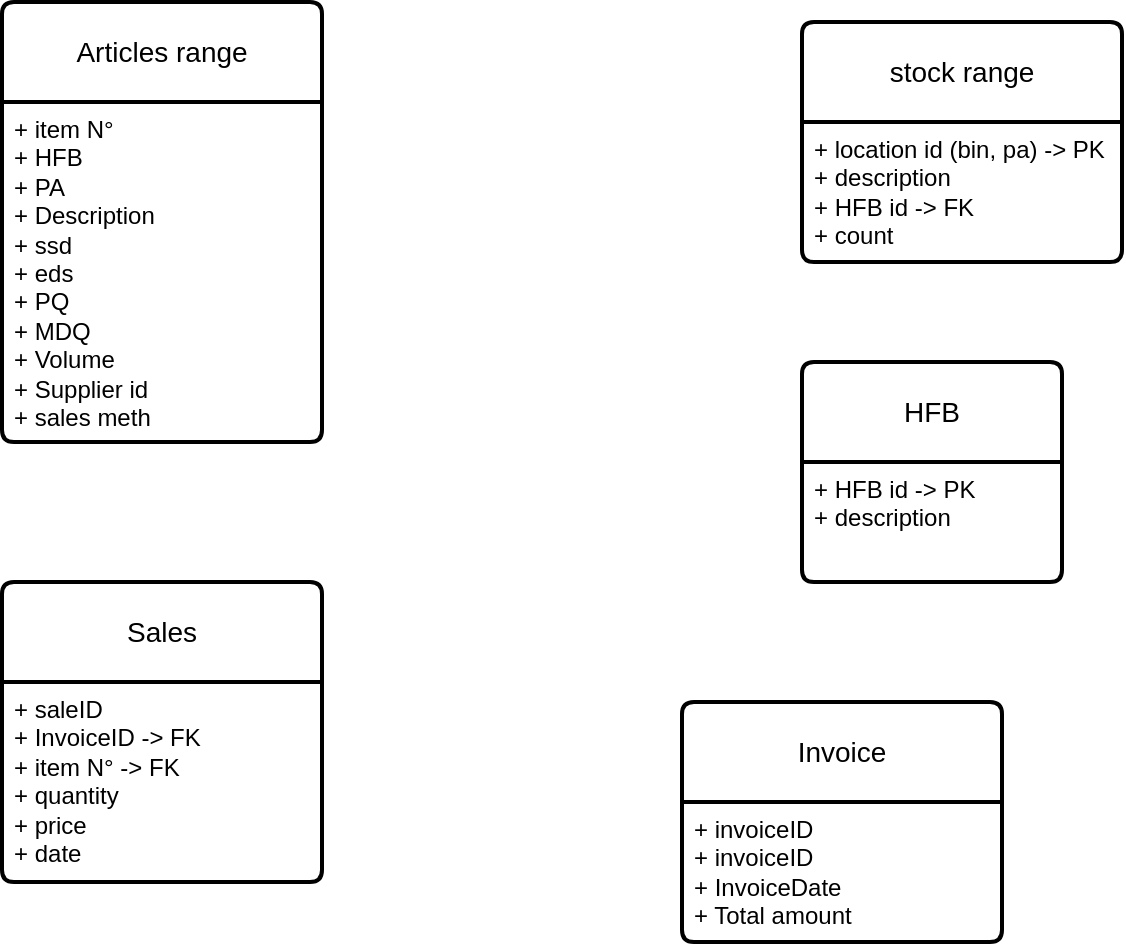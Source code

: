 <mxfile version="24.2.1" type="github">
  <diagram id="R2lEEEUBdFMjLlhIrx00" name="Page-1">
    <mxGraphModel dx="1004" dy="674" grid="1" gridSize="10" guides="1" tooltips="1" connect="1" arrows="1" fold="1" page="1" pageScale="1" pageWidth="1100" pageHeight="850" math="0" shadow="0" extFonts="Permanent Marker^https://fonts.googleapis.com/css?family=Permanent+Marker">
      <root>
        <mxCell id="0" />
        <mxCell id="1" parent="0" />
        <mxCell id="LkopXb36xxZR5AUqXxiM-1" value="Articles range" style="swimlane;childLayout=stackLayout;horizontal=1;startSize=50;horizontalStack=0;rounded=1;fontSize=14;fontStyle=0;strokeWidth=2;resizeParent=0;resizeLast=1;shadow=0;dashed=0;align=center;arcSize=4;whiteSpace=wrap;html=1;" parent="1" vertex="1">
          <mxGeometry x="160" y="110" width="160" height="220" as="geometry" />
        </mxCell>
        <mxCell id="LkopXb36xxZR5AUqXxiM-2" value="+ item N°&lt;div&gt;+ HFB&lt;/div&gt;&lt;div&gt;+ PA&lt;/div&gt;&lt;div&gt;+ Description&lt;/div&gt;&lt;div&gt;+ ssd&lt;/div&gt;&lt;div&gt;+ eds&lt;/div&gt;&lt;div&gt;+ PQ&lt;/div&gt;&lt;div&gt;+ MDQ&lt;/div&gt;&lt;div&gt;+ Volume&lt;/div&gt;&lt;div&gt;+ Supplier id&lt;/div&gt;&lt;div&gt;+ sales meth&lt;br&gt;&lt;/div&gt;" style="align=left;strokeColor=none;fillColor=none;spacingLeft=4;fontSize=12;verticalAlign=top;resizable=0;rotatable=0;part=1;html=1;" parent="LkopXb36xxZR5AUqXxiM-1" vertex="1">
          <mxGeometry y="50" width="160" height="170" as="geometry" />
        </mxCell>
        <mxCell id="LkopXb36xxZR5AUqXxiM-3" value="stock range" style="swimlane;childLayout=stackLayout;horizontal=1;startSize=50;horizontalStack=0;rounded=1;fontSize=14;fontStyle=0;strokeWidth=2;resizeParent=0;resizeLast=1;shadow=0;dashed=0;align=center;arcSize=4;whiteSpace=wrap;html=1;" parent="1" vertex="1">
          <mxGeometry x="560" y="120" width="160" height="120" as="geometry" />
        </mxCell>
        <mxCell id="LkopXb36xxZR5AUqXxiM-4" value="+ location id (bin, pa) -&amp;gt; PK&lt;div&gt;+ description&lt;br&gt;&lt;div&gt;+ HFB id -&amp;gt; FK&lt;/div&gt;&lt;div&gt;+ count&lt;/div&gt;&lt;/div&gt;" style="align=left;strokeColor=none;fillColor=none;spacingLeft=4;fontSize=12;verticalAlign=top;resizable=0;rotatable=0;part=1;html=1;" parent="LkopXb36xxZR5AUqXxiM-3" vertex="1">
          <mxGeometry y="50" width="160" height="70" as="geometry" />
        </mxCell>
        <mxCell id="LkopXb36xxZR5AUqXxiM-5" value="HFB" style="swimlane;childLayout=stackLayout;horizontal=1;startSize=50;horizontalStack=0;rounded=1;fontSize=14;fontStyle=0;strokeWidth=2;resizeParent=0;resizeLast=1;shadow=0;dashed=0;align=center;arcSize=4;whiteSpace=wrap;html=1;" parent="1" vertex="1">
          <mxGeometry x="560" y="290" width="130" height="110" as="geometry" />
        </mxCell>
        <mxCell id="LkopXb36xxZR5AUqXxiM-6" value="+ HFB id -&amp;gt; PK&lt;div&gt;+ description&lt;/div&gt;" style="align=left;strokeColor=none;fillColor=none;spacingLeft=4;fontSize=12;verticalAlign=top;resizable=0;rotatable=0;part=1;html=1;" parent="LkopXb36xxZR5AUqXxiM-5" vertex="1">
          <mxGeometry y="50" width="130" height="60" as="geometry" />
        </mxCell>
        <mxCell id="LkopXb36xxZR5AUqXxiM-7" value="Sales" style="swimlane;childLayout=stackLayout;horizontal=1;startSize=50;horizontalStack=0;rounded=1;fontSize=14;fontStyle=0;strokeWidth=2;resizeParent=0;resizeLast=1;shadow=0;dashed=0;align=center;arcSize=4;whiteSpace=wrap;html=1;" parent="1" vertex="1">
          <mxGeometry x="160" y="400" width="160" height="150" as="geometry" />
        </mxCell>
        <mxCell id="LkopXb36xxZR5AUqXxiM-8" value="+ saleID&lt;div&gt;+ InvoiceID -&amp;gt; FK&lt;/div&gt;&lt;div&gt;+ item N° -&amp;gt; FK&lt;/div&gt;&lt;div&gt;+ quantity&lt;/div&gt;&lt;div&gt;+ price&lt;/div&gt;&lt;div&gt;+ date&lt;/div&gt;" style="align=left;strokeColor=none;fillColor=none;spacingLeft=4;fontSize=12;verticalAlign=top;resizable=0;rotatable=0;part=1;html=1;" parent="LkopXb36xxZR5AUqXxiM-7" vertex="1">
          <mxGeometry y="50" width="160" height="100" as="geometry" />
        </mxCell>
        <mxCell id="yseHEPSpvL2flV8rtfj--1" value="Invoice" style="swimlane;childLayout=stackLayout;horizontal=1;startSize=50;horizontalStack=0;rounded=1;fontSize=14;fontStyle=0;strokeWidth=2;resizeParent=0;resizeLast=1;shadow=0;dashed=0;align=center;arcSize=4;whiteSpace=wrap;html=1;" parent="1" vertex="1">
          <mxGeometry x="500" y="460" width="160" height="120" as="geometry">
            <mxRectangle x="540" y="470" width="80" height="50" as="alternateBounds" />
          </mxGeometry>
        </mxCell>
        <mxCell id="yseHEPSpvL2flV8rtfj--2" value="+ invoiceID&lt;div&gt;+ invoiceID&lt;/div&gt;&lt;div&gt;+ InvoiceDate&lt;/div&gt;&lt;div&gt;+ Total amount&lt;/div&gt;" style="align=left;strokeColor=none;fillColor=none;spacingLeft=4;fontSize=12;verticalAlign=top;resizable=0;rotatable=0;part=1;html=1;" parent="yseHEPSpvL2flV8rtfj--1" vertex="1">
          <mxGeometry y="50" width="160" height="70" as="geometry" />
        </mxCell>
      </root>
    </mxGraphModel>
  </diagram>
</mxfile>
